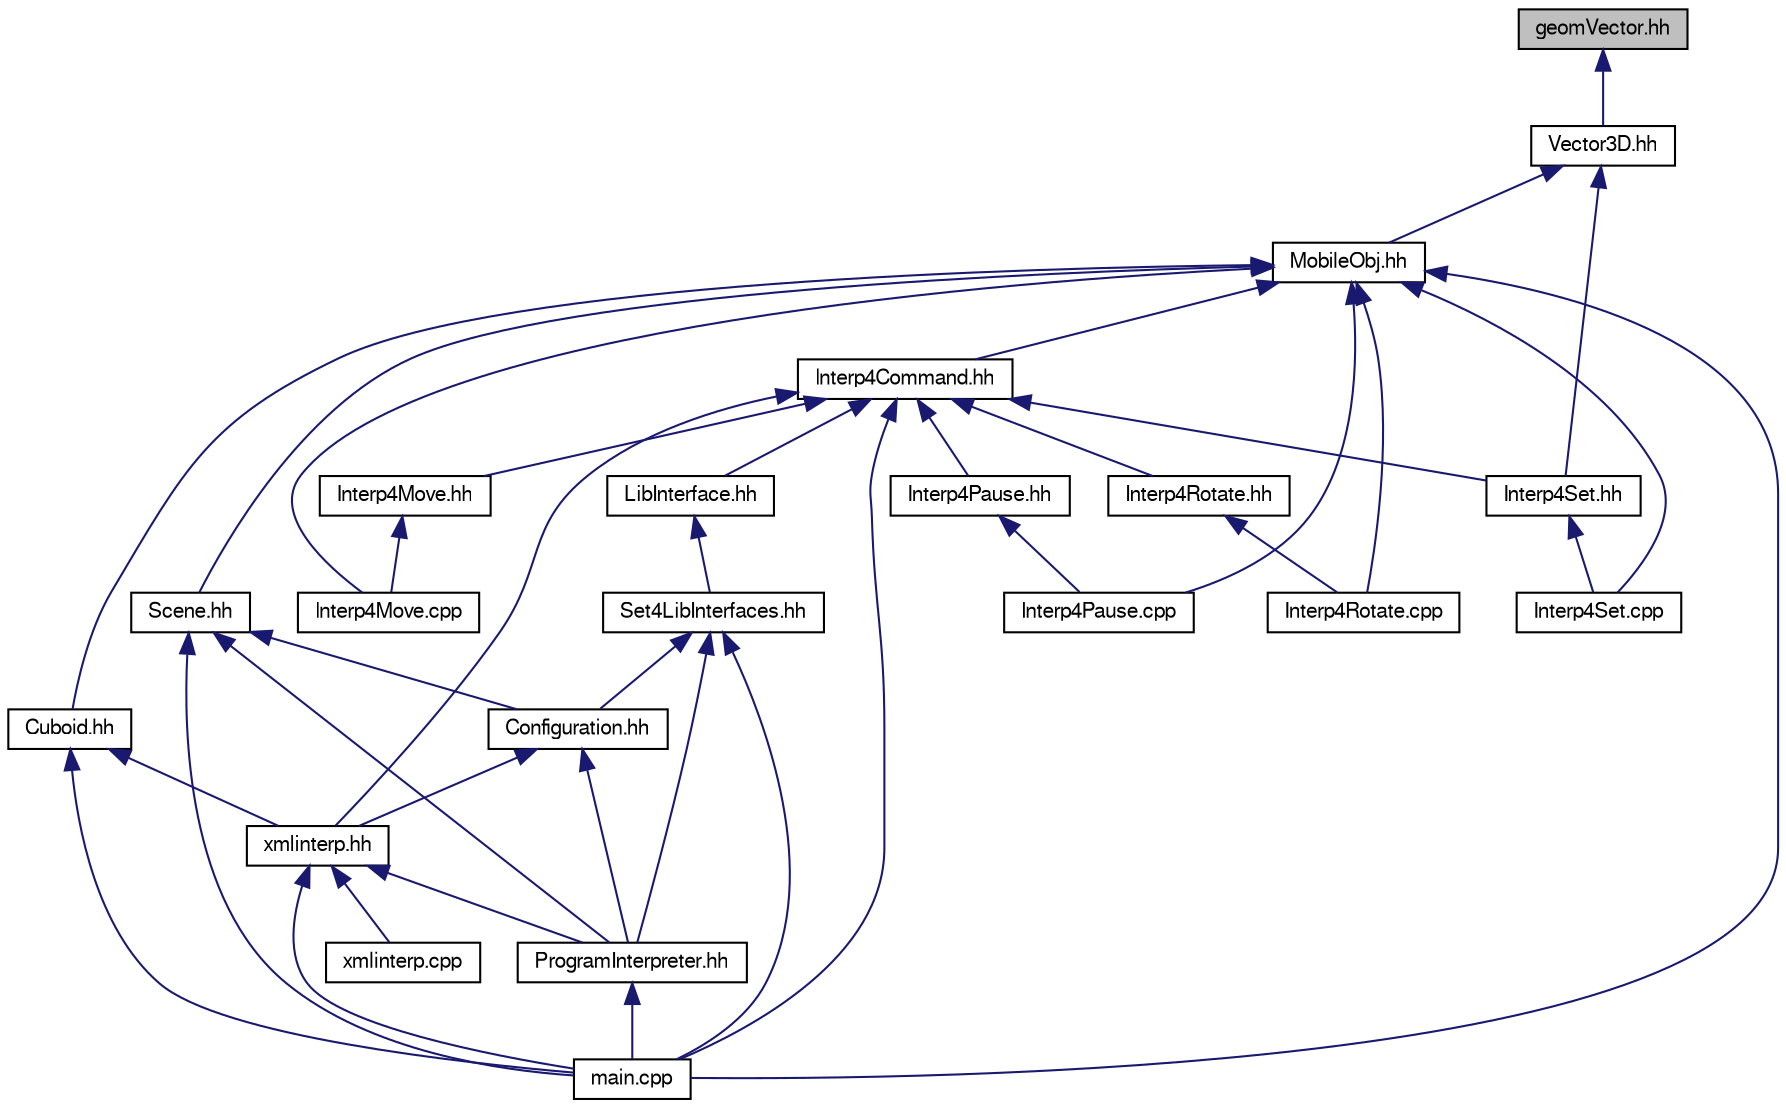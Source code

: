digraph "geomVector.hh"
{
  edge [fontname="FreeSans",fontsize="10",labelfontname="FreeSans",labelfontsize="10"];
  node [fontname="FreeSans",fontsize="10",shape=record];
  Node4 [label="geomVector.hh",height=0.2,width=0.4,color="black", fillcolor="grey75", style="filled", fontcolor="black"];
  Node4 -> Node5 [dir="back",color="midnightblue",fontsize="10",style="solid",fontname="FreeSans"];
  Node5 [label="Vector3D.hh",height=0.2,width=0.4,color="black", fillcolor="white", style="filled",URL="$Vector3D_8hh.html",tooltip="Deklaracja instacji szablonu geom::Vector. "];
  Node5 -> Node6 [dir="back",color="midnightblue",fontsize="10",style="solid",fontname="FreeSans"];
  Node6 [label="MobileObj.hh",height=0.2,width=0.4,color="black", fillcolor="white", style="filled",URL="$MobileObj_8hh.html",tooltip="Zawiera definicję klasy MobileObj. "];
  Node6 -> Node7 [dir="back",color="midnightblue",fontsize="10",style="solid",fontname="FreeSans"];
  Node7 [label="Scene.hh",height=0.2,width=0.4,color="black", fillcolor="white", style="filled",URL="$Scene_8hh.html",tooltip="Deklaracja instacji szablonu std::map<string,std::shared_ptr<MobileObj>> "];
  Node7 -> Node8 [dir="back",color="midnightblue",fontsize="10",style="solid",fontname="FreeSans"];
  Node8 [label="Configuration.hh",height=0.2,width=0.4,color="black", fillcolor="white", style="filled",URL="$Configuration_8hh.html"];
  Node8 -> Node9 [dir="back",color="midnightblue",fontsize="10",style="solid",fontname="FreeSans"];
  Node9 [label="xmlinterp.hh",height=0.2,width=0.4,color="black", fillcolor="white", style="filled",URL="$xmlinterp_8hh.html"];
  Node9 -> Node10 [dir="back",color="midnightblue",fontsize="10",style="solid",fontname="FreeSans"];
  Node10 [label="ProgramInterpreter.hh",height=0.2,width=0.4,color="black", fillcolor="white", style="filled",URL="$ProgramInterpreter_8hh.html"];
  Node10 -> Node11 [dir="back",color="midnightblue",fontsize="10",style="solid",fontname="FreeSans"];
  Node11 [label="main.cpp",height=0.2,width=0.4,color="black", fillcolor="white", style="filled",URL="$main_8cpp.html"];
  Node9 -> Node11 [dir="back",color="midnightblue",fontsize="10",style="solid",fontname="FreeSans"];
  Node9 -> Node12 [dir="back",color="midnightblue",fontsize="10",style="solid",fontname="FreeSans"];
  Node12 [label="xmlinterp.cpp",height=0.2,width=0.4,color="black", fillcolor="white", style="filled",URL="$xmlinterp_8cpp.html"];
  Node8 -> Node10 [dir="back",color="midnightblue",fontsize="10",style="solid",fontname="FreeSans"];
  Node7 -> Node10 [dir="back",color="midnightblue",fontsize="10",style="solid",fontname="FreeSans"];
  Node7 -> Node11 [dir="back",color="midnightblue",fontsize="10",style="solid",fontname="FreeSans"];
  Node6 -> Node13 [dir="back",color="midnightblue",fontsize="10",style="solid",fontname="FreeSans"];
  Node13 [label="Interp4Command.hh",height=0.2,width=0.4,color="black", fillcolor="white", style="filled",URL="$Interp4Command_8hh.html",tooltip="Definicja klasy Interp4Command. "];
  Node13 -> Node14 [dir="back",color="midnightblue",fontsize="10",style="solid",fontname="FreeSans"];
  Node14 [label="LibInterface.hh",height=0.2,width=0.4,color="black", fillcolor="white", style="filled",URL="$LibInterface_8hh.html",tooltip="Definicja klasy LibInterface. "];
  Node14 -> Node15 [dir="back",color="midnightblue",fontsize="10",style="solid",fontname="FreeSans"];
  Node15 [label="Set4LibInterfaces.hh",height=0.2,width=0.4,color="black", fillcolor="white", style="filled",URL="$Set4LibInterfaces_8hh.html",tooltip="Deklaracja instacji szablonu std::map<string,std::shared_ptr<LibInterface>> "];
  Node15 -> Node8 [dir="back",color="midnightblue",fontsize="10",style="solid",fontname="FreeSans"];
  Node15 -> Node10 [dir="back",color="midnightblue",fontsize="10",style="solid",fontname="FreeSans"];
  Node15 -> Node11 [dir="back",color="midnightblue",fontsize="10",style="solid",fontname="FreeSans"];
  Node13 -> Node9 [dir="back",color="midnightblue",fontsize="10",style="solid",fontname="FreeSans"];
  Node13 -> Node11 [dir="back",color="midnightblue",fontsize="10",style="solid",fontname="FreeSans"];
  Node13 -> Node16 [dir="back",color="midnightblue",fontsize="10",style="solid",fontname="FreeSans"];
  Node16 [label="Interp4Move.hh",height=0.2,width=0.4,color="black", fillcolor="white", style="filled",URL="$Interp4Move_8hh.html",tooltip="Definicja klasy Interp4Move. "];
  Node16 -> Node17 [dir="back",color="midnightblue",fontsize="10",style="solid",fontname="FreeSans"];
  Node17 [label="Interp4Move.cpp",height=0.2,width=0.4,color="black", fillcolor="white", style="filled",URL="$Interp4Move_8cpp.html"];
  Node13 -> Node18 [dir="back",color="midnightblue",fontsize="10",style="solid",fontname="FreeSans"];
  Node18 [label="Interp4Pause.hh",height=0.2,width=0.4,color="black", fillcolor="white", style="filled",URL="$Interp4Pause_8hh.html",tooltip="Definicja klasy Interp4Pause. "];
  Node18 -> Node19 [dir="back",color="midnightblue",fontsize="10",style="solid",fontname="FreeSans"];
  Node19 [label="Interp4Pause.cpp",height=0.2,width=0.4,color="black", fillcolor="white", style="filled",URL="$Interp4Pause_8cpp.html"];
  Node13 -> Node20 [dir="back",color="midnightblue",fontsize="10",style="solid",fontname="FreeSans"];
  Node20 [label="Interp4Rotate.hh",height=0.2,width=0.4,color="black", fillcolor="white", style="filled",URL="$Interp4Rotate_8hh.html",tooltip="Definicja klasy Interp4Rotate. "];
  Node20 -> Node21 [dir="back",color="midnightblue",fontsize="10",style="solid",fontname="FreeSans"];
  Node21 [label="Interp4Rotate.cpp",height=0.2,width=0.4,color="black", fillcolor="white", style="filled",URL="$Interp4Rotate_8cpp.html"];
  Node13 -> Node22 [dir="back",color="midnightblue",fontsize="10",style="solid",fontname="FreeSans"];
  Node22 [label="Interp4Set.hh",height=0.2,width=0.4,color="black", fillcolor="white", style="filled",URL="$Interp4Set_8hh.html",tooltip="Definicja klasy Interp4Set. "];
  Node22 -> Node23 [dir="back",color="midnightblue",fontsize="10",style="solid",fontname="FreeSans"];
  Node23 [label="Interp4Set.cpp",height=0.2,width=0.4,color="black", fillcolor="white", style="filled",URL="$Interp4Set_8cpp.html"];
  Node6 -> Node24 [dir="back",color="midnightblue",fontsize="10",style="solid",fontname="FreeSans"];
  Node24 [label="Cuboid.hh",height=0.2,width=0.4,color="black", fillcolor="white", style="filled",URL="$Cuboid_8hh.html"];
  Node24 -> Node9 [dir="back",color="midnightblue",fontsize="10",style="solid",fontname="FreeSans"];
  Node24 -> Node11 [dir="back",color="midnightblue",fontsize="10",style="solid",fontname="FreeSans"];
  Node6 -> Node11 [dir="back",color="midnightblue",fontsize="10",style="solid",fontname="FreeSans"];
  Node6 -> Node17 [dir="back",color="midnightblue",fontsize="10",style="solid",fontname="FreeSans"];
  Node6 -> Node19 [dir="back",color="midnightblue",fontsize="10",style="solid",fontname="FreeSans"];
  Node6 -> Node21 [dir="back",color="midnightblue",fontsize="10",style="solid",fontname="FreeSans"];
  Node6 -> Node23 [dir="back",color="midnightblue",fontsize="10",style="solid",fontname="FreeSans"];
  Node5 -> Node22 [dir="back",color="midnightblue",fontsize="10",style="solid",fontname="FreeSans"];
}
